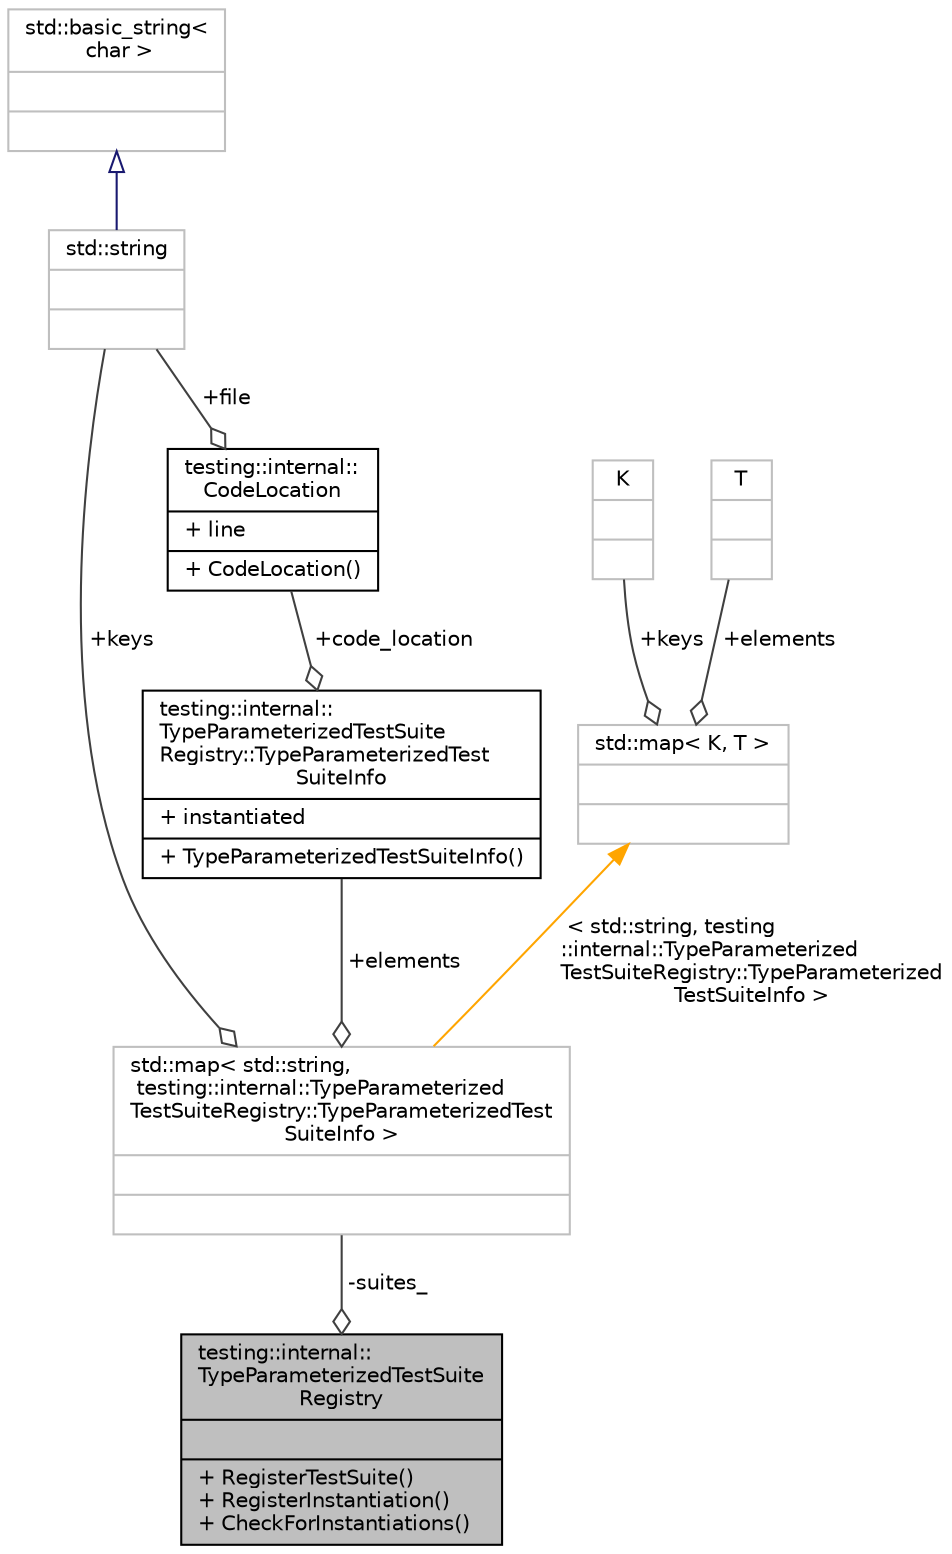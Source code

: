 digraph "testing::internal::TypeParameterizedTestSuiteRegistry"
{
 // INTERACTIVE_SVG=YES
 // LATEX_PDF_SIZE
  edge [fontname="Helvetica",fontsize="10",labelfontname="Helvetica",labelfontsize="10"];
  node [fontname="Helvetica",fontsize="10",shape=record];
  Node1 [label="{testing::internal::\lTypeParameterizedTestSuite\lRegistry\n||+ RegisterTestSuite()\l+ RegisterInstantiation()\l+ CheckForInstantiations()\l}",height=0.2,width=0.4,color="black", fillcolor="grey75", style="filled", fontcolor="black",tooltip=" "];
  Node2 -> Node1 [color="grey25",fontsize="10",style="solid",label=" -suites_" ,arrowhead="odiamond",fontname="Helvetica"];
  Node2 [label="{std::map\< std::string,\l testing::internal::TypeParameterized\lTestSuiteRegistry::TypeParameterizedTest\lSuiteInfo \>\n||}",height=0.2,width=0.4,color="grey75", fillcolor="white", style="filled",tooltip=" "];
  Node3 -> Node2 [color="grey25",fontsize="10",style="solid",label=" +elements" ,arrowhead="odiamond",fontname="Helvetica"];
  Node3 [label="{testing::internal::\lTypeParameterizedTestSuite\lRegistry::TypeParameterizedTest\lSuiteInfo\n|+ instantiated\l|+ TypeParameterizedTestSuiteInfo()\l}",height=0.2,width=0.4,color="black", fillcolor="white", style="filled",URL="$dc/d1e/structtesting_1_1internal_1_1_type_parameterized_test_suite_registry_1_1_type_parameterized_test_suite_info.html",tooltip=" "];
  Node4 -> Node3 [color="grey25",fontsize="10",style="solid",label=" +code_location" ,arrowhead="odiamond",fontname="Helvetica"];
  Node4 [label="{testing::internal::\lCodeLocation\n|+ line\l|+ CodeLocation()\l}",height=0.2,width=0.4,color="black", fillcolor="white", style="filled",URL="$d7/d69/structtesting_1_1internal_1_1_code_location.html",tooltip=" "];
  Node5 -> Node4 [color="grey25",fontsize="10",style="solid",label=" +file" ,arrowhead="odiamond",fontname="Helvetica"];
  Node5 [label="{std::string\n||}",height=0.2,width=0.4,color="grey75", fillcolor="white", style="filled",tooltip="STL class."];
  Node6 -> Node5 [dir="back",color="midnightblue",fontsize="10",style="solid",arrowtail="onormal",fontname="Helvetica"];
  Node6 [label="{std::basic_string\<\l char \>\n||}",height=0.2,width=0.4,color="grey75", fillcolor="white", style="filled",tooltip="STL class."];
  Node5 -> Node2 [color="grey25",fontsize="10",style="solid",label=" +keys" ,arrowhead="odiamond",fontname="Helvetica"];
  Node7 -> Node2 [dir="back",color="orange",fontsize="10",style="solid",label=" \< std::string, testing\l::internal::TypeParameterized\lTestSuiteRegistry::TypeParameterized\lTestSuiteInfo \>" ,fontname="Helvetica"];
  Node7 [label="{std::map\< K, T \>\n||}",height=0.2,width=0.4,color="grey75", fillcolor="white", style="filled",tooltip="STL class."];
  Node8 -> Node7 [color="grey25",fontsize="10",style="solid",label=" +keys" ,arrowhead="odiamond",fontname="Helvetica"];
  Node8 [label="{K\n||}",height=0.2,width=0.4,color="grey75", fillcolor="white", style="filled",tooltip=" "];
  Node9 -> Node7 [color="grey25",fontsize="10",style="solid",label=" +elements" ,arrowhead="odiamond",fontname="Helvetica"];
  Node9 [label="{T\n||}",height=0.2,width=0.4,color="grey75", fillcolor="white", style="filled",tooltip=" "];
}
